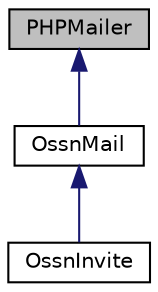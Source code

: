 digraph "PHPMailer"
{
  edge [fontname="Helvetica",fontsize="10",labelfontname="Helvetica",labelfontsize="10"];
  node [fontname="Helvetica",fontsize="10",shape=record];
  Node1 [label="PHPMailer",height=0.2,width=0.4,color="black", fillcolor="grey75", style="filled", fontcolor="black"];
  Node1 -> Node2 [dir="back",color="midnightblue",fontsize="10",style="solid",fontname="Helvetica"];
  Node2 [label="OssnMail",height=0.2,width=0.4,color="black", fillcolor="white", style="filled",URL="$class_ossn_mail.html"];
  Node2 -> Node3 [dir="back",color="midnightblue",fontsize="10",style="solid",fontname="Helvetica"];
  Node3 [label="OssnInvite",height=0.2,width=0.4,color="black", fillcolor="white", style="filled",URL="$class_ossn_invite.html"];
}

